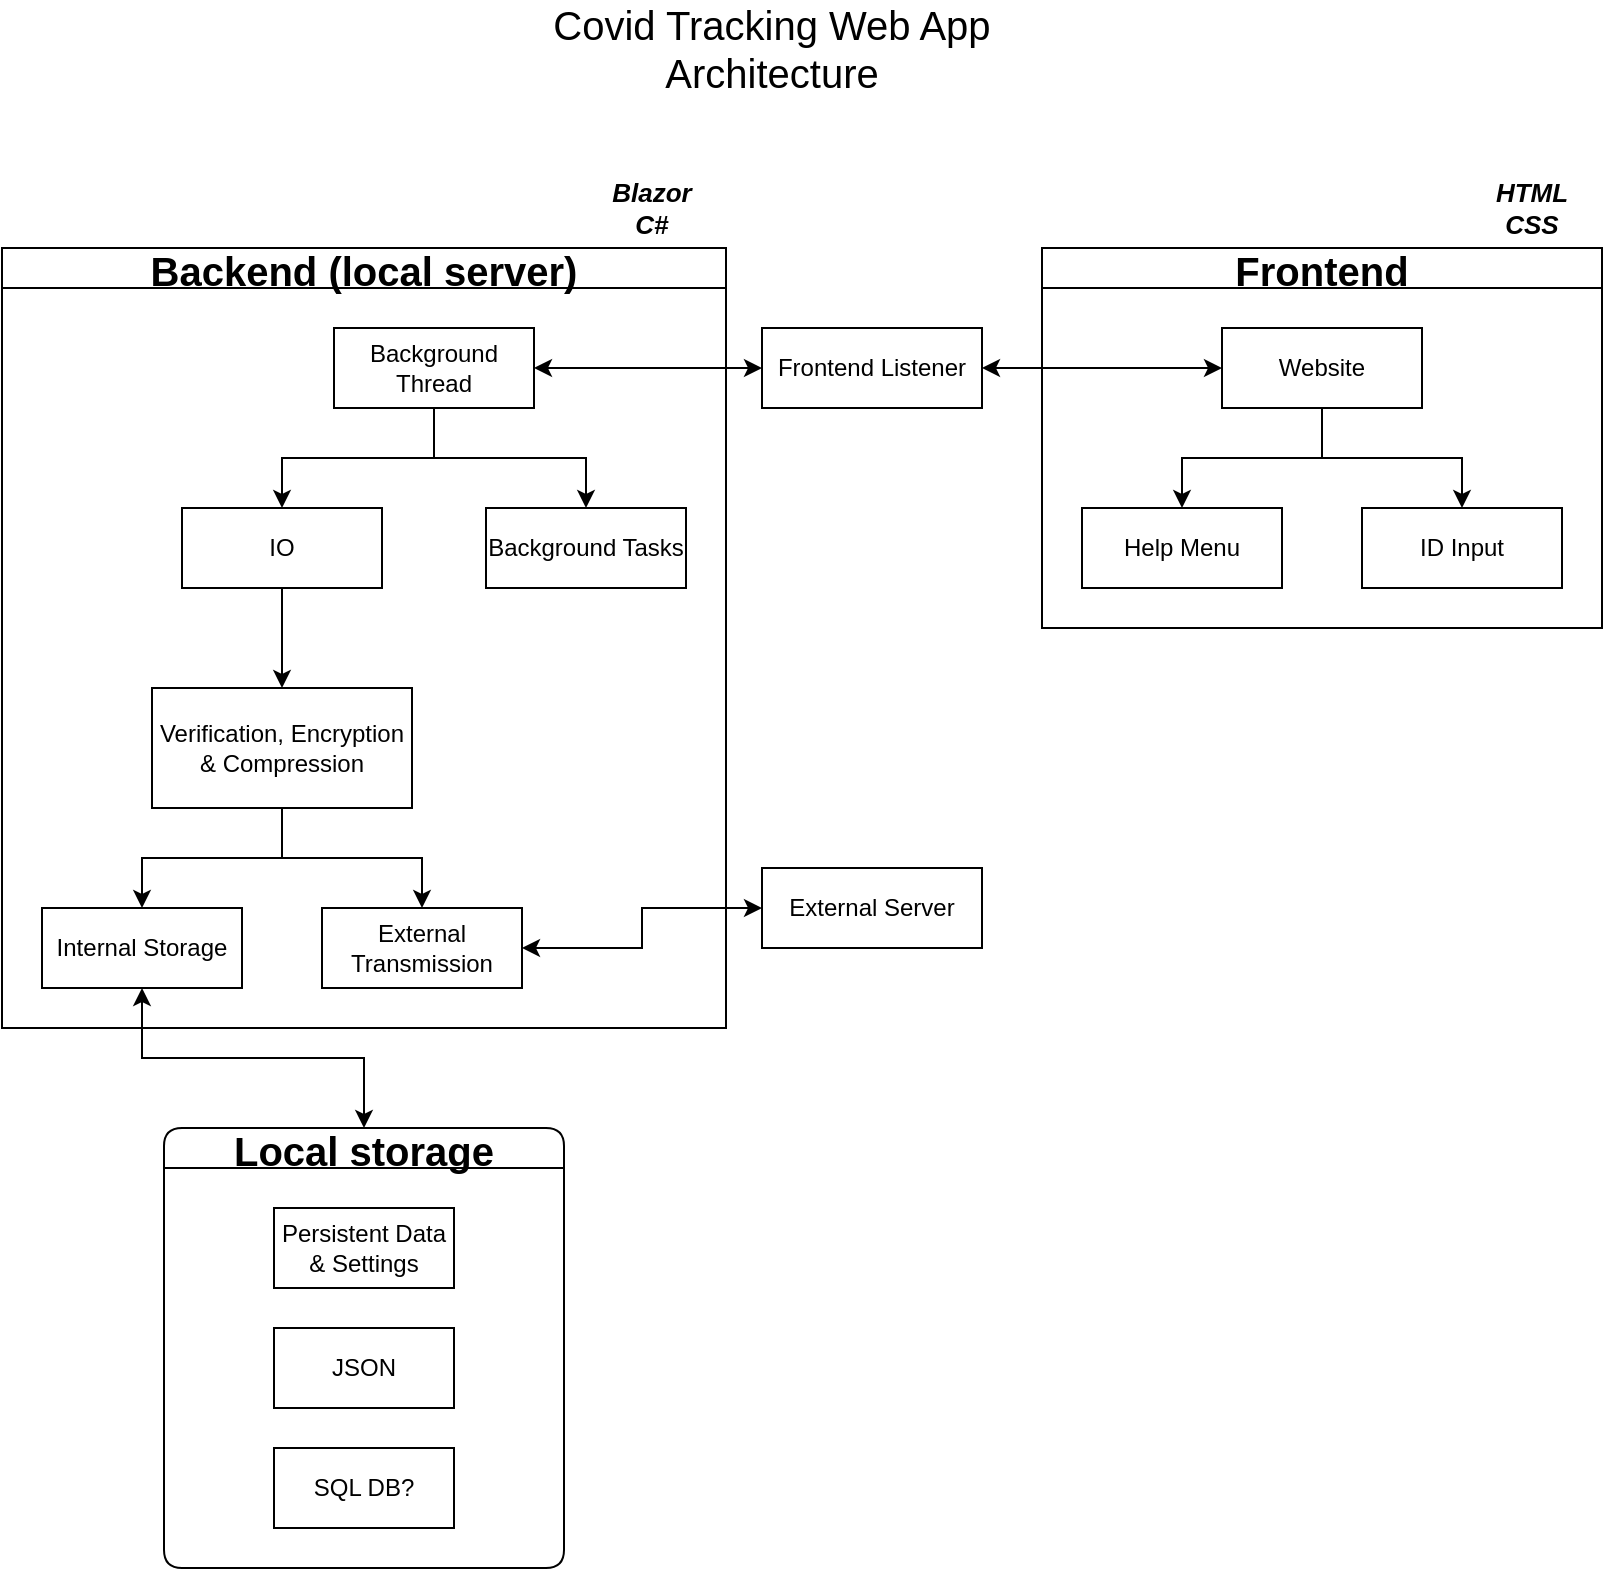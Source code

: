 <mxfile version="15.0.4" type="device"><diagram id="dj7pLsYOK8tJENEKSDWe" name="Page-1"><mxGraphModel dx="1422" dy="779" grid="1" gridSize="10" guides="1" tooltips="1" connect="1" arrows="1" fold="1" page="1" pageScale="1" pageWidth="850" pageHeight="1100" math="0" shadow="0"><root><mxCell id="0"/><mxCell id="1" parent="0"/><mxCell id="bPhRZ6e3afnEeRkZhWO6-1" value="Covid Tracking Web App Architecture" style="text;html=1;strokeColor=none;fillColor=none;align=center;verticalAlign=middle;whiteSpace=wrap;rounded=0;fontSize=20;" parent="1" vertex="1"><mxGeometry x="300" y="30" width="230" height="20" as="geometry"/></mxCell><mxCell id="bPhRZ6e3afnEeRkZhWO6-2" value="Backend (local server)" style="swimlane;startSize=20;horizontal=1;childLayout=treeLayout;horizontalTree=0;resizable=0;containerType=tree;fontSize=20;" parent="1" vertex="1"><mxGeometry x="30" y="140" width="362" height="390" as="geometry"/></mxCell><mxCell id="bPhRZ6e3afnEeRkZhWO6-8" value="Background Thread" style="whiteSpace=wrap;html=1;" parent="bPhRZ6e3afnEeRkZhWO6-2" vertex="1"><mxGeometry x="166" y="40" width="100" height="40" as="geometry"/></mxCell><mxCell id="bPhRZ6e3afnEeRkZhWO6-37" value="" style="edgeStyle=orthogonalEdgeStyle;rounded=0;orthogonalLoop=1;jettySize=auto;html=1;" parent="bPhRZ6e3afnEeRkZhWO6-2" source="bPhRZ6e3afnEeRkZhWO6-8" target="bPhRZ6e3afnEeRkZhWO6-38" edge="1"><mxGeometry relative="1" as="geometry"/></mxCell><mxCell id="bPhRZ6e3afnEeRkZhWO6-38" value="IO" style="whiteSpace=wrap;html=1;" parent="bPhRZ6e3afnEeRkZhWO6-2" vertex="1"><mxGeometry x="90" y="130" width="100" height="40" as="geometry"/></mxCell><mxCell id="bPhRZ6e3afnEeRkZhWO6-45" value="" style="edgeStyle=orthogonalEdgeStyle;rounded=0;orthogonalLoop=1;jettySize=auto;html=1;" parent="bPhRZ6e3afnEeRkZhWO6-2" source="bPhRZ6e3afnEeRkZhWO6-38" target="bPhRZ6e3afnEeRkZhWO6-46" edge="1"><mxGeometry relative="1" as="geometry"><mxPoint x="-204" y="220" as="sourcePoint"/></mxGeometry></mxCell><mxCell id="bPhRZ6e3afnEeRkZhWO6-46" value="Verification, Encryption &amp;amp; Compression" style="whiteSpace=wrap;html=1;" parent="bPhRZ6e3afnEeRkZhWO6-2" vertex="1"><mxGeometry x="75" y="220" width="130" height="60" as="geometry"/></mxCell><mxCell id="bPhRZ6e3afnEeRkZhWO6-49" value="" style="edgeStyle=orthogonalEdgeStyle;rounded=0;orthogonalLoop=1;jettySize=auto;html=1;" parent="bPhRZ6e3afnEeRkZhWO6-2" source="bPhRZ6e3afnEeRkZhWO6-46" target="bPhRZ6e3afnEeRkZhWO6-50" edge="1"><mxGeometry relative="1" as="geometry"><mxPoint x="-64" y="310" as="sourcePoint"/></mxGeometry></mxCell><mxCell id="bPhRZ6e3afnEeRkZhWO6-50" value="&lt;div&gt;Internal Storage&lt;/div&gt;" style="whiteSpace=wrap;html=1;" parent="bPhRZ6e3afnEeRkZhWO6-2" vertex="1"><mxGeometry x="20" y="330" width="100" height="40" as="geometry"/></mxCell><mxCell id="bPhRZ6e3afnEeRkZhWO6-51" value="" style="edgeStyle=orthogonalEdgeStyle;rounded=0;orthogonalLoop=1;jettySize=auto;html=1;" parent="bPhRZ6e3afnEeRkZhWO6-2" source="bPhRZ6e3afnEeRkZhWO6-46" target="bPhRZ6e3afnEeRkZhWO6-52" edge="1"><mxGeometry relative="1" as="geometry"><mxPoint x="-64" y="310" as="sourcePoint"/></mxGeometry></mxCell><mxCell id="bPhRZ6e3afnEeRkZhWO6-52" value="External Transmission" style="whiteSpace=wrap;html=1;" parent="bPhRZ6e3afnEeRkZhWO6-2" vertex="1"><mxGeometry x="160" y="330" width="100" height="40" as="geometry"/></mxCell><mxCell id="bPhRZ6e3afnEeRkZhWO6-78" value="" style="edgeStyle=orthogonalEdgeStyle;rounded=0;orthogonalLoop=1;jettySize=auto;html=1;" parent="bPhRZ6e3afnEeRkZhWO6-2" source="bPhRZ6e3afnEeRkZhWO6-8" target="bPhRZ6e3afnEeRkZhWO6-79" edge="1"><mxGeometry relative="1" as="geometry"><mxPoint x="6" y="220" as="sourcePoint"/></mxGeometry></mxCell><mxCell id="bPhRZ6e3afnEeRkZhWO6-79" value="Background Tasks" style="whiteSpace=wrap;html=1;" parent="bPhRZ6e3afnEeRkZhWO6-2" vertex="1"><mxGeometry x="242" y="130" width="100" height="40" as="geometry"/></mxCell><mxCell id="bPhRZ6e3afnEeRkZhWO6-25" value="Frontend" style="swimlane;startSize=20;horizontal=1;childLayout=treeLayout;horizontalTree=0;resizable=0;containerType=tree;fontSize=20;" parent="1" vertex="1"><mxGeometry x="550" y="140" width="280" height="190" as="geometry"/></mxCell><mxCell id="bPhRZ6e3afnEeRkZhWO6-26" value="Website" style="whiteSpace=wrap;html=1;" parent="bPhRZ6e3afnEeRkZhWO6-25" vertex="1"><mxGeometry x="90" y="40" width="100" height="40" as="geometry"/></mxCell><mxCell id="bPhRZ6e3afnEeRkZhWO6-27" value="Help Menu" style="whiteSpace=wrap;html=1;" parent="bPhRZ6e3afnEeRkZhWO6-25" vertex="1"><mxGeometry x="20" y="130" width="100" height="40" as="geometry"/></mxCell><mxCell id="bPhRZ6e3afnEeRkZhWO6-28" value="" style="edgeStyle=elbowEdgeStyle;elbow=vertical;html=1;rounded=0;" parent="bPhRZ6e3afnEeRkZhWO6-25" source="bPhRZ6e3afnEeRkZhWO6-26" target="bPhRZ6e3afnEeRkZhWO6-27" edge="1"><mxGeometry relative="1" as="geometry"/></mxCell><mxCell id="bPhRZ6e3afnEeRkZhWO6-29" value="ID Input" style="whiteSpace=wrap;html=1;" parent="bPhRZ6e3afnEeRkZhWO6-25" vertex="1"><mxGeometry x="160" y="130" width="100" height="40" as="geometry"/></mxCell><mxCell id="bPhRZ6e3afnEeRkZhWO6-30" value="" style="edgeStyle=elbowEdgeStyle;elbow=vertical;html=1;rounded=0;" parent="bPhRZ6e3afnEeRkZhWO6-25" source="bPhRZ6e3afnEeRkZhWO6-26" target="bPhRZ6e3afnEeRkZhWO6-29" edge="1"><mxGeometry relative="1" as="geometry"/></mxCell><mxCell id="bPhRZ6e3afnEeRkZhWO6-33" style="edgeStyle=orthogonalEdgeStyle;rounded=0;orthogonalLoop=1;jettySize=auto;html=1;fontSize=20;entryX=1;entryY=0.5;entryDx=0;entryDy=0;startArrow=classic;startFill=1;" parent="1" source="bPhRZ6e3afnEeRkZhWO6-26" target="bPhRZ6e3afnEeRkZhWO6-3" edge="1"><mxGeometry relative="1" as="geometry"><mxPoint x="220" y="200" as="targetPoint"/></mxGeometry></mxCell><mxCell id="bPhRZ6e3afnEeRkZhWO6-36" value="&lt;div&gt;Blazor&lt;/div&gt;&lt;div&gt;C#&lt;br&gt;&lt;/div&gt;" style="text;html=1;strokeColor=none;fillColor=none;align=center;verticalAlign=middle;whiteSpace=wrap;rounded=0;fontSize=13;fontStyle=3" parent="1" vertex="1"><mxGeometry x="330" y="110" width="50" height="20" as="geometry"/></mxCell><mxCell id="bPhRZ6e3afnEeRkZhWO6-34" value="HTML CSS" style="text;html=1;strokeColor=none;fillColor=none;align=center;verticalAlign=middle;whiteSpace=wrap;rounded=0;fontSize=13;fontStyle=3" parent="1" vertex="1"><mxGeometry x="770" y="110" width="50" height="20" as="geometry"/></mxCell><mxCell id="bPhRZ6e3afnEeRkZhWO6-53" style="edgeStyle=orthogonalEdgeStyle;rounded=0;orthogonalLoop=1;jettySize=auto;html=1;exitX=0;exitY=0.5;exitDx=0;exitDy=0;entryX=1;entryY=0.5;entryDx=0;entryDy=0;verticalAlign=middle;horizontal=1;startArrow=classic;startFill=1;" parent="1" source="bPhRZ6e3afnEeRkZhWO6-3" target="bPhRZ6e3afnEeRkZhWO6-8" edge="1"><mxGeometry relative="1" as="geometry"/></mxCell><mxCell id="bPhRZ6e3afnEeRkZhWO6-3" value="Frontend Listener" style="whiteSpace=wrap;html=1;" parent="1" vertex="1"><mxGeometry x="410" y="180" width="110" height="40" as="geometry"/></mxCell><mxCell id="bPhRZ6e3afnEeRkZhWO6-68" value="External Server" style="whiteSpace=wrap;html=1;" parent="1" vertex="1"><mxGeometry x="410" y="450" width="110" height="40" as="geometry"/></mxCell><mxCell id="bPhRZ6e3afnEeRkZhWO6-69" style="edgeStyle=orthogonalEdgeStyle;rounded=0;orthogonalLoop=1;jettySize=auto;html=1;exitX=1;exitY=0.5;exitDx=0;exitDy=0;entryX=0;entryY=0.5;entryDx=0;entryDy=0;startArrow=classic;startFill=1;strokeColor=#000000;verticalAlign=middle;" parent="1" source="bPhRZ6e3afnEeRkZhWO6-52" target="bPhRZ6e3afnEeRkZhWO6-68" edge="1"><mxGeometry relative="1" as="geometry"/></mxCell><mxCell id="bPhRZ6e3afnEeRkZhWO6-81" style="edgeStyle=orthogonalEdgeStyle;rounded=0;orthogonalLoop=1;jettySize=auto;html=1;exitX=0.5;exitY=0;exitDx=0;exitDy=0;entryX=0.5;entryY=1;entryDx=0;entryDy=0;fontSize=20;startArrow=classic;startFill=1;startSize=6;strokeColor=#000000;verticalAlign=middle;endArrow=classic;endFill=1;endSize=6;" parent="1" source="bPhRZ6e3afnEeRkZhWO6-73" target="bPhRZ6e3afnEeRkZhWO6-50" edge="1"><mxGeometry relative="1" as="geometry"/></mxCell><mxCell id="bPhRZ6e3afnEeRkZhWO6-73" value="Local storage" style="swimlane;rounded=1;shadow=0;glass=0;sketch=0;fontSize=20;startSize=20;" parent="1" vertex="1"><mxGeometry x="111" y="580" width="200" height="220" as="geometry"/></mxCell><mxCell id="bPhRZ6e3afnEeRkZhWO6-70" value="JSON" style="rounded=0;whiteSpace=wrap;html=1;" parent="bPhRZ6e3afnEeRkZhWO6-73" vertex="1"><mxGeometry x="55" y="100" width="90" height="40" as="geometry"/></mxCell><mxCell id="bPhRZ6e3afnEeRkZhWO6-71" value="SQL DB?" style="rounded=0;whiteSpace=wrap;html=1;" parent="bPhRZ6e3afnEeRkZhWO6-73" vertex="1"><mxGeometry x="55" y="160" width="90" height="40" as="geometry"/></mxCell><mxCell id="zaNoQp6nwuK-I9Llhv6U-1" value="Persistent Data &amp;amp; Settings" style="rounded=0;whiteSpace=wrap;html=1;" vertex="1" parent="bPhRZ6e3afnEeRkZhWO6-73"><mxGeometry x="55" y="40" width="90" height="40" as="geometry"/></mxCell></root></mxGraphModel></diagram></mxfile>